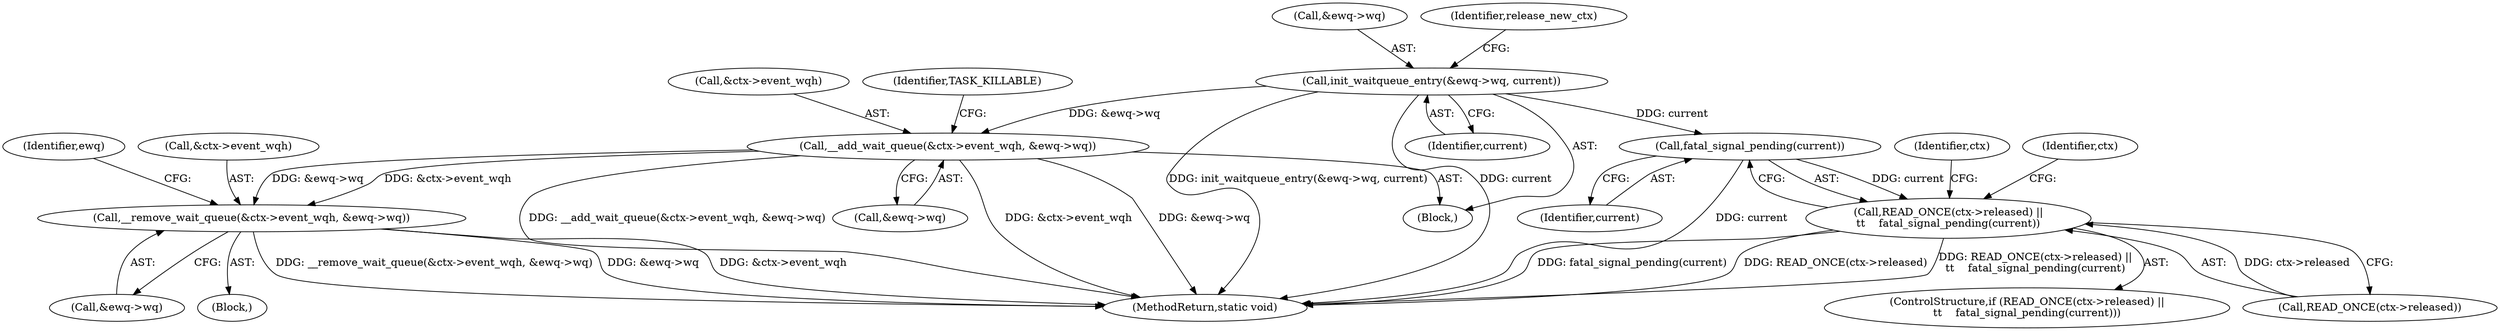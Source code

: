 digraph "0_linux_04f5866e41fb70690e28397487d8bd8eea7d712a_1@pointer" {
"1000123" [label="(Call,init_waitqueue_entry(&ewq->wq, current))"];
"1000139" [label="(Call,__add_wait_queue(&ctx->event_wqh, &ewq->wq))"];
"1000170" [label="(Call,__remove_wait_queue(&ctx->event_wqh, &ewq->wq))"];
"1000167" [label="(Call,fatal_signal_pending(current))"];
"1000162" [label="(Call,READ_ONCE(ctx->released) ||\n\t\t    fatal_signal_pending(current))"];
"1000173" [label="(Identifier,ctx)"];
"1000161" [label="(ControlStructure,if (READ_ONCE(ctx->released) ||\n\t\t    fatal_signal_pending(current)))"];
"1000124" [label="(Call,&ewq->wq)"];
"1000128" [label="(Identifier,current)"];
"1000168" [label="(Identifier,current)"];
"1000123" [label="(Call,init_waitqueue_entry(&ewq->wq, current))"];
"1000140" [label="(Call,&ctx->event_wqh)"];
"1000162" [label="(Call,READ_ONCE(ctx->released) ||\n\t\t    fatal_signal_pending(current))"];
"1000171" [label="(Call,&ctx->event_wqh)"];
"1000183" [label="(Identifier,ewq)"];
"1000108" [label="(Block,)"];
"1000130" [label="(Identifier,release_new_ctx)"];
"1000144" [label="(Call,&ewq->wq)"];
"1000170" [label="(Call,__remove_wait_queue(&ctx->event_wqh, &ewq->wq))"];
"1000139" [label="(Call,__add_wait_queue(&ctx->event_wqh, &ewq->wq))"];
"1000175" [label="(Call,&ewq->wq)"];
"1000206" [label="(Identifier,ctx)"];
"1000163" [label="(Call,READ_ONCE(ctx->released))"];
"1000300" [label="(MethodReturn,static void)"];
"1000167" [label="(Call,fatal_signal_pending(current))"];
"1000151" [label="(Identifier,TASK_KILLABLE)"];
"1000169" [label="(Block,)"];
"1000123" -> "1000108"  [label="AST: "];
"1000123" -> "1000128"  [label="CFG: "];
"1000124" -> "1000123"  [label="AST: "];
"1000128" -> "1000123"  [label="AST: "];
"1000130" -> "1000123"  [label="CFG: "];
"1000123" -> "1000300"  [label="DDG: init_waitqueue_entry(&ewq->wq, current)"];
"1000123" -> "1000300"  [label="DDG: current"];
"1000123" -> "1000139"  [label="DDG: &ewq->wq"];
"1000123" -> "1000167"  [label="DDG: current"];
"1000139" -> "1000108"  [label="AST: "];
"1000139" -> "1000144"  [label="CFG: "];
"1000140" -> "1000139"  [label="AST: "];
"1000144" -> "1000139"  [label="AST: "];
"1000151" -> "1000139"  [label="CFG: "];
"1000139" -> "1000300"  [label="DDG: __add_wait_queue(&ctx->event_wqh, &ewq->wq)"];
"1000139" -> "1000300"  [label="DDG: &ctx->event_wqh"];
"1000139" -> "1000300"  [label="DDG: &ewq->wq"];
"1000139" -> "1000170"  [label="DDG: &ctx->event_wqh"];
"1000139" -> "1000170"  [label="DDG: &ewq->wq"];
"1000170" -> "1000169"  [label="AST: "];
"1000170" -> "1000175"  [label="CFG: "];
"1000171" -> "1000170"  [label="AST: "];
"1000175" -> "1000170"  [label="AST: "];
"1000183" -> "1000170"  [label="CFG: "];
"1000170" -> "1000300"  [label="DDG: &ctx->event_wqh"];
"1000170" -> "1000300"  [label="DDG: __remove_wait_queue(&ctx->event_wqh, &ewq->wq)"];
"1000170" -> "1000300"  [label="DDG: &ewq->wq"];
"1000167" -> "1000162"  [label="AST: "];
"1000167" -> "1000168"  [label="CFG: "];
"1000168" -> "1000167"  [label="AST: "];
"1000162" -> "1000167"  [label="CFG: "];
"1000167" -> "1000300"  [label="DDG: current"];
"1000167" -> "1000162"  [label="DDG: current"];
"1000162" -> "1000161"  [label="AST: "];
"1000162" -> "1000163"  [label="CFG: "];
"1000163" -> "1000162"  [label="AST: "];
"1000173" -> "1000162"  [label="CFG: "];
"1000206" -> "1000162"  [label="CFG: "];
"1000162" -> "1000300"  [label="DDG: fatal_signal_pending(current)"];
"1000162" -> "1000300"  [label="DDG: READ_ONCE(ctx->released)"];
"1000162" -> "1000300"  [label="DDG: READ_ONCE(ctx->released) ||\n\t\t    fatal_signal_pending(current)"];
"1000163" -> "1000162"  [label="DDG: ctx->released"];
}
